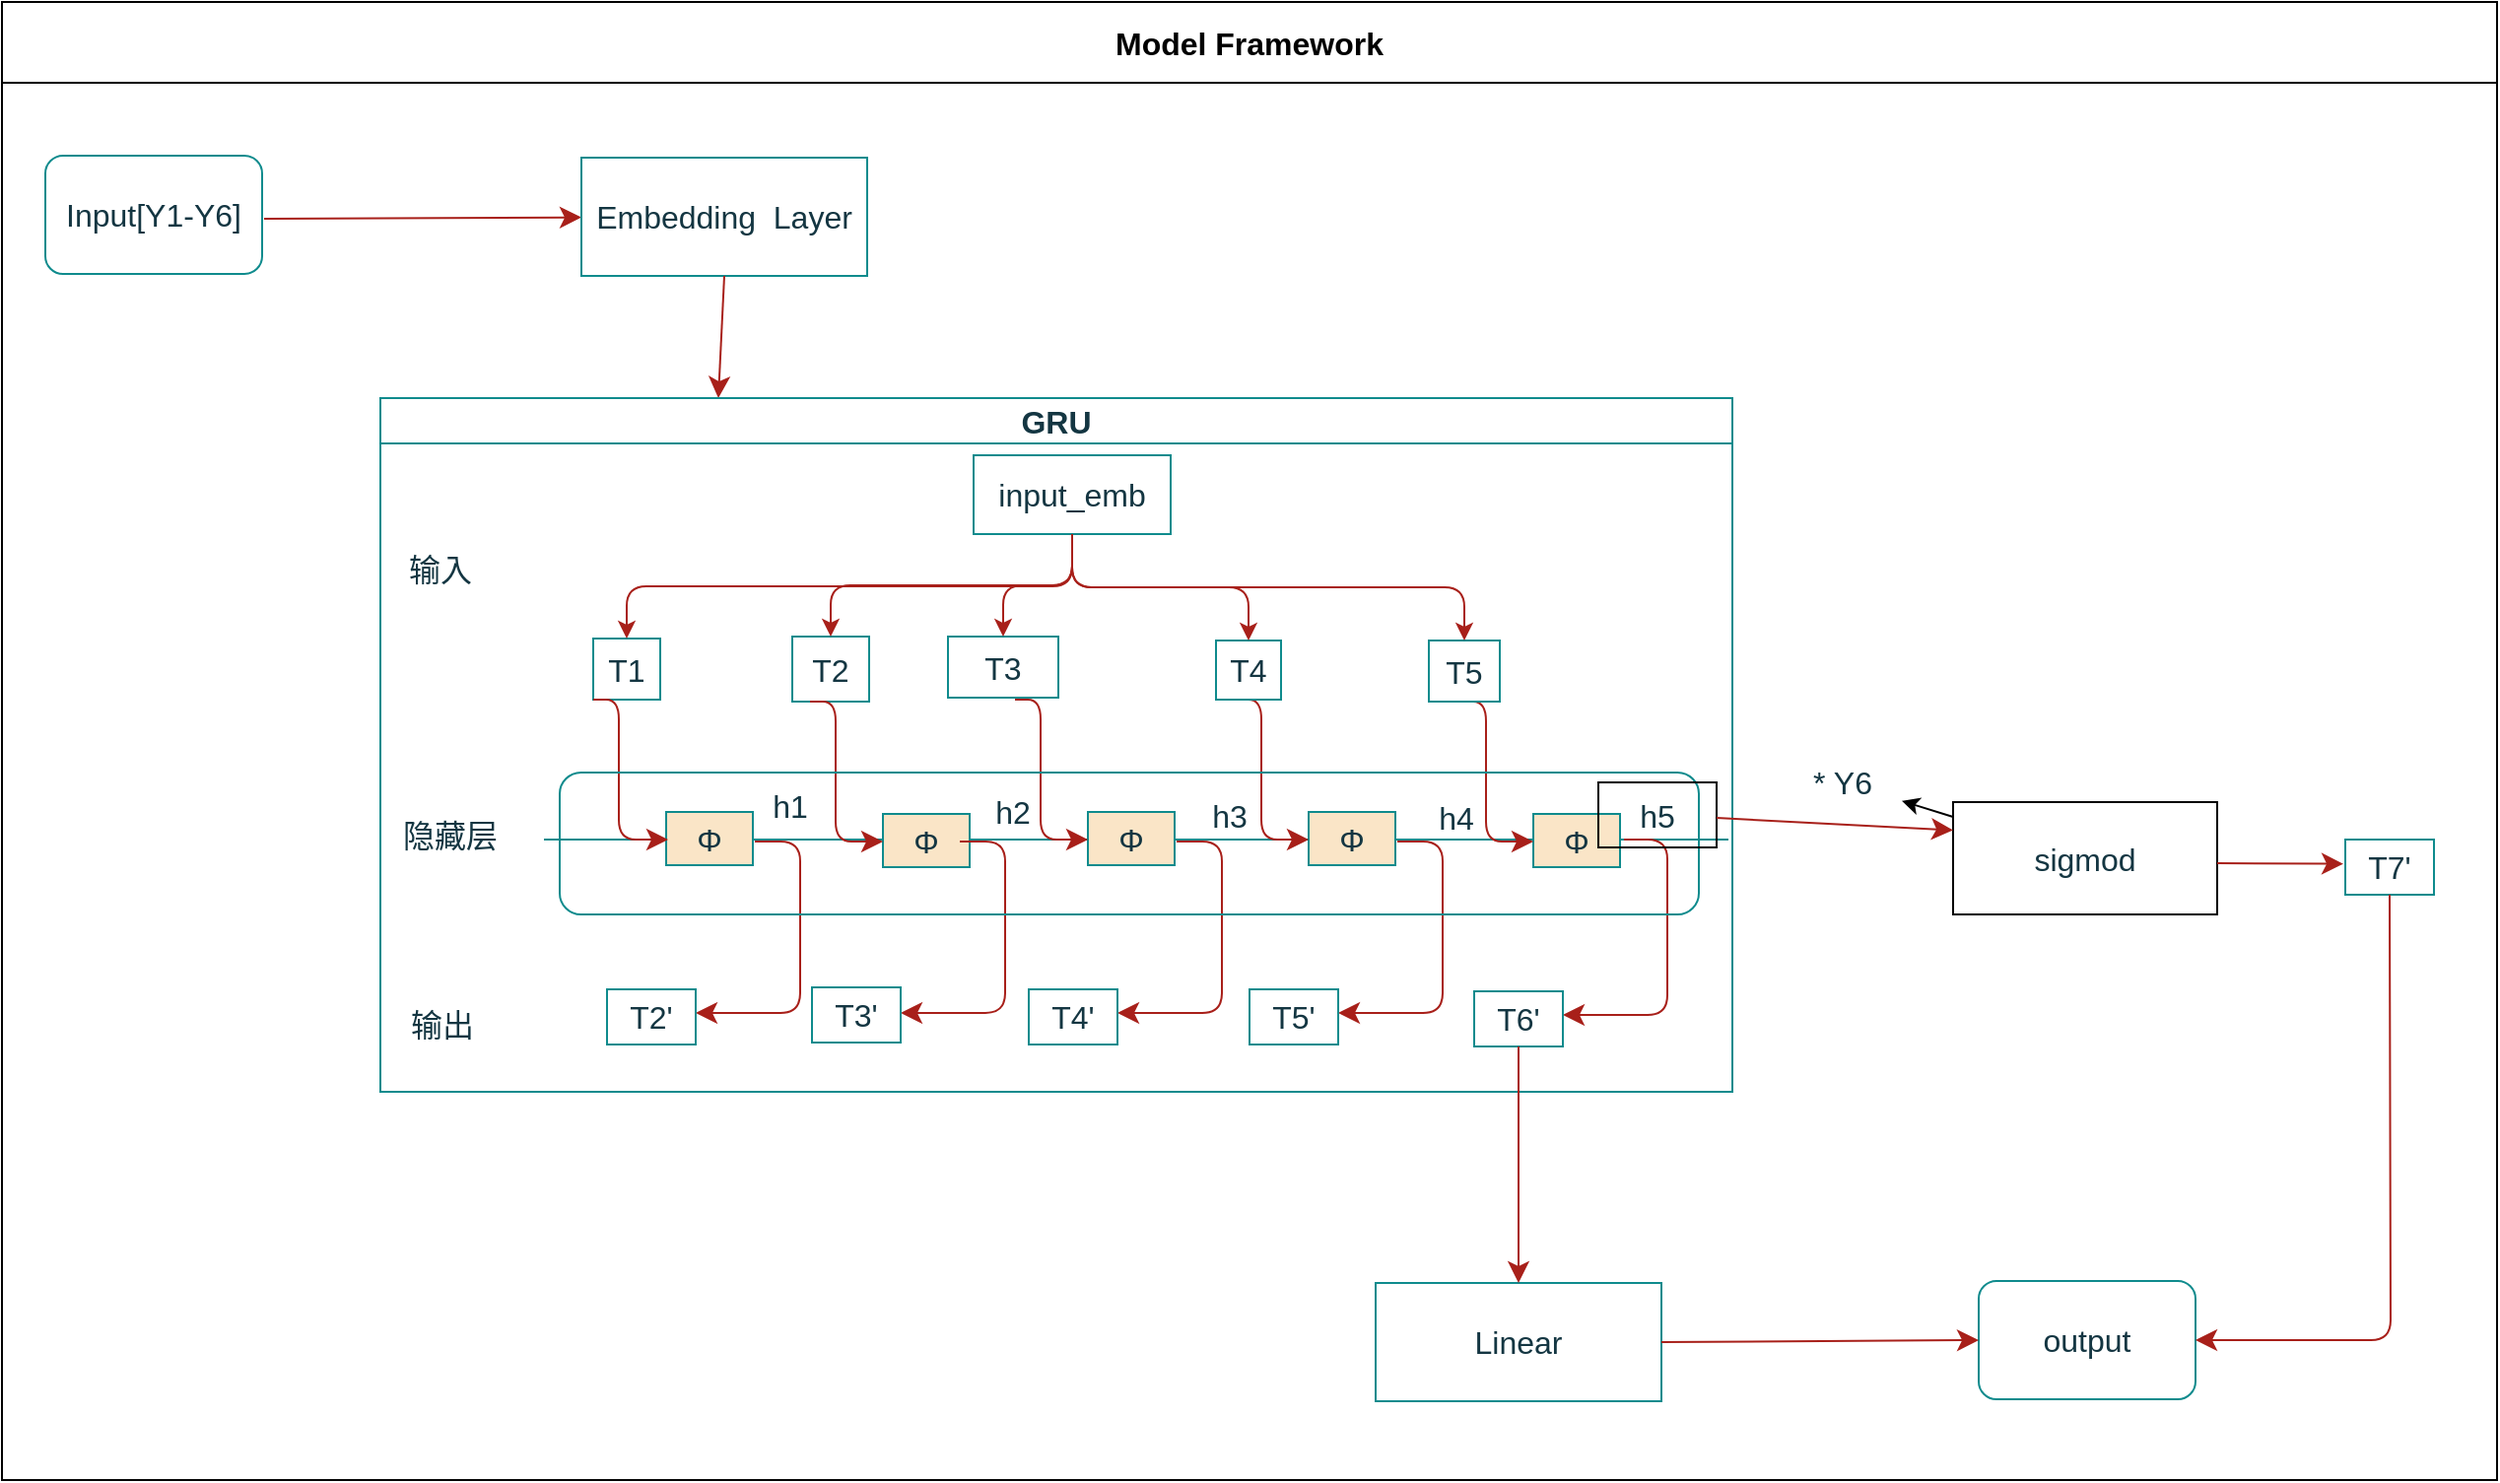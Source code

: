 <mxfile>
    <diagram name="第 1 页" id="fYMX9lc3rx7jabxPaHFg">
        <mxGraphModel dx="2081" dy="1211" grid="0" gridSize="10" guides="0" tooltips="1" connect="1" arrows="1" fold="1" page="0" pageScale="1" pageWidth="827" pageHeight="1169" background="#ffffff" math="0" shadow="0">
            <root>
                <mxCell id="0"/>
                <mxCell id="1" parent="0"/>
                <mxCell id="8wVM-hkC_UWg__VbqsbD-15" value="Input[Y1-Y6]" style="rounded=1;whiteSpace=wrap;html=1;labelBackgroundColor=none;fontFamily=Helvetica;fontSize=16;fontColor=#143642;fillColor=none;strokeColor=#0F8B8D;" parent="1" vertex="1">
                    <mxGeometry x="-217" y="-161" width="110" height="60" as="geometry"/>
                </mxCell>
                <mxCell id="8wVM-hkC_UWg__VbqsbD-16" value="" style="endArrow=classic;html=1;rounded=0;fontFamily=Helvetica;fontSize=16;fontColor=default;startSize=8;endSize=8;curved=1;labelBackgroundColor=none;strokeColor=#A8201A;" parent="1" target="8wVM-hkC_UWg__VbqsbD-26" edge="1">
                    <mxGeometry relative="1" as="geometry">
                        <mxPoint x="-106" y="-129" as="sourcePoint"/>
                        <mxPoint x="-4" y="-129" as="targetPoint"/>
                    </mxGeometry>
                </mxCell>
                <mxCell id="8wVM-hkC_UWg__VbqsbD-26" value="Embedding&amp;nbsp; Layer" style="rounded=0;whiteSpace=wrap;html=1;labelBackgroundColor=none;fontFamily=Helvetica;fontSize=16;fontColor=#143642;fillColor=none;strokeColor=#0F8B8D;" parent="1" vertex="1">
                    <mxGeometry x="55" y="-160" width="145" height="60" as="geometry"/>
                </mxCell>
                <mxCell id="8wVM-hkC_UWg__VbqsbD-32" value="" style="edgeStyle=none;curved=1;rounded=0;orthogonalLoop=1;jettySize=auto;html=1;fontFamily=Helvetica;fontSize=16;fontColor=default;startSize=8;endSize=8;labelBackgroundColor=none;strokeColor=#A8201A;exitX=0.5;exitY=1;exitDx=0;exitDy=0;entryX=0.25;entryY=0;entryDx=0;entryDy=0;" parent="1" source="8wVM-hkC_UWg__VbqsbD-26" edge="1" target="8wVM-hkC_UWg__VbqsbD-34">
                    <mxGeometry relative="1" as="geometry">
                        <mxPoint x="127" y="-38" as="targetPoint"/>
                        <mxPoint x="359.035" y="-102" as="sourcePoint"/>
                        <Array as="points"/>
                    </mxGeometry>
                </mxCell>
                <mxCell id="8wVM-hkC_UWg__VbqsbD-34" value="GRU" style="swimlane;whiteSpace=wrap;html=1;labelBackgroundColor=none;fontFamily=Helvetica;fontSize=16;fontColor=#143642;fillColor=none;strokeColor=#0F8B8D;" parent="1" vertex="1">
                    <mxGeometry x="-47" y="-38" width="686" height="352" as="geometry"/>
                </mxCell>
                <mxCell id="8wVM-hkC_UWg__VbqsbD-37" value="隐藏层" style="text;html=1;align=center;verticalAlign=middle;resizable=0;points=[];autosize=1;strokeColor=none;fillColor=none;fontSize=16;fontFamily=Helvetica;fontColor=#143642;labelBackgroundColor=none;" parent="8wVM-hkC_UWg__VbqsbD-34" vertex="1">
                    <mxGeometry x="2" y="206" width="66" height="31" as="geometry"/>
                </mxCell>
                <mxCell id="8wVM-hkC_UWg__VbqsbD-38" value="输出" style="text;html=1;align=center;verticalAlign=middle;resizable=0;points=[];autosize=1;strokeColor=none;fillColor=none;fontSize=16;fontFamily=Helvetica;fontColor=#143642;labelBackgroundColor=none;" parent="8wVM-hkC_UWg__VbqsbD-34" vertex="1">
                    <mxGeometry x="6" y="302" width="50" height="31" as="geometry"/>
                </mxCell>
                <mxCell id="8wVM-hkC_UWg__VbqsbD-36" value="输入" style="text;html=1;align=center;verticalAlign=middle;resizable=0;points=[];autosize=1;strokeColor=none;fillColor=none;fontSize=16;fontFamily=Helvetica;fontColor=#143642;labelBackgroundColor=none;" parent="8wVM-hkC_UWg__VbqsbD-34" vertex="1">
                    <mxGeometry x="5" y="71" width="50" height="31" as="geometry"/>
                </mxCell>
                <mxCell id="8wVM-hkC_UWg__VbqsbD-56" value="" style="swimlane;startSize=0;horizontal=1;childLayout=treeLayout;horizontalTree=0;resizable=0;containerType=tree;fontSize=12;labelBackgroundColor=none;fontFamily=Helvetica;fontColor=#143642;fillColor=none;html=1;labelBorderColor=#FFFFFF;strokeColor=none;" parent="8wVM-hkC_UWg__VbqsbD-34" vertex="1">
                    <mxGeometry x="189" y="11" width="175" height="163" as="geometry"/>
                </mxCell>
                <mxCell id="8wVM-hkC_UWg__VbqsbD-60" value="T2" style="whiteSpace=wrap;html=1;labelBackgroundColor=none;fontFamily=Helvetica;fontSize=16;fontColor=#143642;fillColor=none;strokeColor=#0F8B8D;" parent="8wVM-hkC_UWg__VbqsbD-56" vertex="1">
                    <mxGeometry x="20" y="110" width="39" height="33" as="geometry"/>
                </mxCell>
                <mxCell id="8wVM-hkC_UWg__VbqsbD-65" value="T3" style="whiteSpace=wrap;html=1;labelBackgroundColor=none;fontFamily=Helvetica;fontSize=16;fontColor=#143642;fillColor=none;strokeColor=#0F8B8D;" parent="8wVM-hkC_UWg__VbqsbD-56" vertex="1">
                    <mxGeometry x="99" y="110" width="56" height="31" as="geometry"/>
                </mxCell>
                <mxCell id="8wVM-hkC_UWg__VbqsbD-85" value="" style="line;strokeWidth=1;rotatable=0;dashed=0;labelPosition=right;align=left;verticalAlign=middle;spacingTop=0;spacingLeft=6;points=[];portConstraint=eastwest;labelBackgroundColor=none;fontFamily=Helvetica;fontSize=16;fontColor=#143642;fillColor=none;html=1;strokeColor=#0F8B8D;" parent="8wVM-hkC_UWg__VbqsbD-34" vertex="1">
                    <mxGeometry x="83" y="219" width="601" height="10" as="geometry"/>
                </mxCell>
                <mxCell id="8wVM-hkC_UWg__VbqsbD-82" value="Φ" style="rounded=0;whiteSpace=wrap;html=1;labelBackgroundColor=none;fontFamily=Helvetica;fontSize=16;fillColor=#FAE5C7;strokeColor=#0F8B8D;fontColor=#143642;" parent="8wVM-hkC_UWg__VbqsbD-34" vertex="1">
                    <mxGeometry x="145" y="210" width="44" height="27" as="geometry"/>
                </mxCell>
                <mxCell id="8wVM-hkC_UWg__VbqsbD-58" value="T1" style="whiteSpace=wrap;html=1;labelBackgroundColor=none;fontFamily=Helvetica;fontSize=16;fontColor=#143642;fillColor=none;strokeColor=#0F8B8D;" parent="8wVM-hkC_UWg__VbqsbD-34" vertex="1">
                    <mxGeometry x="108" y="122" width="34" height="31" as="geometry"/>
                </mxCell>
                <mxCell id="8wVM-hkC_UWg__VbqsbD-71" style="edgeStyle=none;curved=1;rounded=0;orthogonalLoop=1;jettySize=auto;html=1;exitX=1;exitY=1;exitDx=0;exitDy=0;fontFamily=Helvetica;fontSize=16;fontColor=default;startSize=8;endSize=8;labelBackgroundColor=none;strokeColor=#A8201A;" parent="8wVM-hkC_UWg__VbqsbD-34" source="8wVM-hkC_UWg__VbqsbD-58" target="8wVM-hkC_UWg__VbqsbD-58" edge="1">
                    <mxGeometry relative="1" as="geometry"/>
                </mxCell>
                <mxCell id="8wVM-hkC_UWg__VbqsbD-59" value="" style="edgeStyle=elbowEdgeStyle;elbow=vertical;html=1;rounded=1;curved=0;sourcePerimeterSpacing=0;targetPerimeterSpacing=0;startSize=6;endSize=6;fontFamily=Helvetica;fontSize=16;fontColor=default;labelBackgroundColor=none;strokeColor=#A8201A;" parent="8wVM-hkC_UWg__VbqsbD-34" source="8wVM-hkC_UWg__VbqsbD-57" target="8wVM-hkC_UWg__VbqsbD-58" edge="1">
                    <mxGeometry relative="1" as="geometry"/>
                </mxCell>
                <mxCell id="8wVM-hkC_UWg__VbqsbD-92" value="" style="edgeStyle=elbowEdgeStyle;elbow=horizontal;endArrow=classic;html=1;rounded=1;endSize=8;startSize=8;fontFamily=Helvetica;fontSize=16;fontColor=default;exitX=0;exitY=1;exitDx=0;exitDy=0;labelBackgroundColor=none;strokeColor=#A8201A;" parent="8wVM-hkC_UWg__VbqsbD-34" source="8wVM-hkC_UWg__VbqsbD-58" edge="1">
                    <mxGeometry width="50" height="50" relative="1" as="geometry">
                        <mxPoint x="105" y="164" as="sourcePoint"/>
                        <mxPoint x="146" y="224" as="targetPoint"/>
                        <Array as="points">
                            <mxPoint x="121" y="184"/>
                        </Array>
                    </mxGeometry>
                </mxCell>
                <mxCell id="8wVM-hkC_UWg__VbqsbD-95" value="" style="edgeStyle=elbowEdgeStyle;elbow=horizontal;endArrow=classic;html=1;rounded=1;endSize=8;startSize=8;fontFamily=Helvetica;fontSize=16;fontColor=default;labelBackgroundColor=none;strokeColor=#A8201A;" parent="8wVM-hkC_UWg__VbqsbD-34" edge="1">
                    <mxGeometry width="50" height="50" relative="1" as="geometry">
                        <mxPoint x="190" y="225" as="sourcePoint"/>
                        <mxPoint x="160" y="312" as="targetPoint"/>
                        <Array as="points">
                            <mxPoint x="213" y="272"/>
                        </Array>
                    </mxGeometry>
                </mxCell>
                <mxCell id="8wVM-hkC_UWg__VbqsbD-96" value="T2'" style="rounded=0;whiteSpace=wrap;html=1;labelBackgroundColor=none;fontFamily=Helvetica;fontSize=16;fontColor=#143642;fillColor=none;strokeColor=#0F8B8D;" parent="8wVM-hkC_UWg__VbqsbD-34" vertex="1">
                    <mxGeometry x="115" y="300" width="45" height="28" as="geometry"/>
                </mxCell>
                <mxCell id="8wVM-hkC_UWg__VbqsbD-102" value="Φ" style="rounded=0;whiteSpace=wrap;html=1;labelBackgroundColor=none;fontFamily=Helvetica;fontSize=16;fillColor=#FAE5C7;strokeColor=#0F8B8D;fontColor=#143642;" parent="8wVM-hkC_UWg__VbqsbD-34" vertex="1">
                    <mxGeometry x="255" y="211" width="44" height="27" as="geometry"/>
                </mxCell>
                <mxCell id="8wVM-hkC_UWg__VbqsbD-103" style="edgeStyle=none;curved=1;rounded=0;orthogonalLoop=1;jettySize=auto;html=1;exitX=1;exitY=1;exitDx=0;exitDy=0;fontFamily=Helvetica;fontSize=16;fontColor=default;startSize=8;endSize=8;labelBackgroundColor=none;strokeColor=#A8201A;" parent="8wVM-hkC_UWg__VbqsbD-34" edge="1">
                    <mxGeometry relative="1" as="geometry">
                        <mxPoint x="252" y="154" as="sourcePoint"/>
                        <mxPoint x="252" y="154" as="targetPoint"/>
                    </mxGeometry>
                </mxCell>
                <mxCell id="8wVM-hkC_UWg__VbqsbD-104" value="" style="edgeStyle=elbowEdgeStyle;elbow=horizontal;endArrow=classic;html=1;rounded=1;endSize=8;startSize=8;fontFamily=Helvetica;fontSize=16;fontColor=default;exitX=0;exitY=1;exitDx=0;exitDy=0;entryX=0.123;entryY=0.48;entryDx=0;entryDy=0;entryPerimeter=0;labelBackgroundColor=none;strokeColor=#A8201A;" parent="8wVM-hkC_UWg__VbqsbD-34" edge="1">
                    <mxGeometry width="50" height="50" relative="1" as="geometry">
                        <mxPoint x="218" y="154" as="sourcePoint"/>
                        <mxPoint x="255" y="225" as="targetPoint"/>
                        <Array as="points">
                            <mxPoint x="231" y="185"/>
                        </Array>
                    </mxGeometry>
                </mxCell>
                <mxCell id="8wVM-hkC_UWg__VbqsbD-105" value="" style="edgeStyle=elbowEdgeStyle;elbow=horizontal;endArrow=classic;html=1;rounded=1;endSize=8;startSize=8;fontFamily=Helvetica;fontSize=16;fontColor=default;labelBackgroundColor=none;strokeColor=#A8201A;" parent="8wVM-hkC_UWg__VbqsbD-34" edge="1">
                    <mxGeometry width="50" height="50" relative="1" as="geometry">
                        <mxPoint x="294" y="225" as="sourcePoint"/>
                        <mxPoint x="264" y="312" as="targetPoint"/>
                        <Array as="points">
                            <mxPoint x="317" y="272"/>
                        </Array>
                    </mxGeometry>
                </mxCell>
                <mxCell id="8wVM-hkC_UWg__VbqsbD-106" value="T3'" style="rounded=0;whiteSpace=wrap;html=1;labelBackgroundColor=none;fontFamily=Helvetica;fontSize=16;fontColor=#143642;fillColor=none;strokeColor=#0F8B8D;" parent="8wVM-hkC_UWg__VbqsbD-34" vertex="1">
                    <mxGeometry x="219" y="299" width="45" height="28" as="geometry"/>
                </mxCell>
                <mxCell id="8wVM-hkC_UWg__VbqsbD-110" value="Φ" style="rounded=0;whiteSpace=wrap;html=1;labelBackgroundColor=none;fontFamily=Helvetica;fontSize=16;fillColor=#FAE5C7;strokeColor=#0F8B8D;fontColor=#143642;" parent="8wVM-hkC_UWg__VbqsbD-34" vertex="1">
                    <mxGeometry x="359" y="210" width="44" height="27" as="geometry"/>
                </mxCell>
                <mxCell id="8wVM-hkC_UWg__VbqsbD-111" style="edgeStyle=none;curved=1;rounded=0;orthogonalLoop=1;jettySize=auto;html=1;exitX=1;exitY=1;exitDx=0;exitDy=0;fontFamily=Helvetica;fontSize=16;fontColor=default;startSize=8;endSize=8;labelBackgroundColor=none;strokeColor=#A8201A;" parent="8wVM-hkC_UWg__VbqsbD-34" edge="1">
                    <mxGeometry relative="1" as="geometry">
                        <mxPoint x="356" y="153" as="sourcePoint"/>
                        <mxPoint x="356" y="153" as="targetPoint"/>
                    </mxGeometry>
                </mxCell>
                <mxCell id="8wVM-hkC_UWg__VbqsbD-112" value="" style="edgeStyle=elbowEdgeStyle;elbow=horizontal;endArrow=classic;html=1;rounded=1;endSize=8;startSize=8;fontFamily=Helvetica;fontSize=16;fontColor=default;exitX=0;exitY=1;exitDx=0;exitDy=0;entryX=0.123;entryY=0.48;entryDx=0;entryDy=0;entryPerimeter=0;labelBackgroundColor=none;strokeColor=#A8201A;" parent="8wVM-hkC_UWg__VbqsbD-34" edge="1">
                    <mxGeometry width="50" height="50" relative="1" as="geometry">
                        <mxPoint x="322" y="153" as="sourcePoint"/>
                        <mxPoint x="359" y="224" as="targetPoint"/>
                        <Array as="points">
                            <mxPoint x="335" y="184"/>
                        </Array>
                    </mxGeometry>
                </mxCell>
                <mxCell id="8wVM-hkC_UWg__VbqsbD-113" value="" style="edgeStyle=elbowEdgeStyle;elbow=horizontal;endArrow=classic;html=1;rounded=1;endSize=8;startSize=8;fontFamily=Helvetica;fontSize=16;fontColor=default;labelBackgroundColor=none;strokeColor=#A8201A;" parent="8wVM-hkC_UWg__VbqsbD-34" edge="1">
                    <mxGeometry width="50" height="50" relative="1" as="geometry">
                        <mxPoint x="404" y="225" as="sourcePoint"/>
                        <mxPoint x="374" y="312" as="targetPoint"/>
                        <Array as="points">
                            <mxPoint x="427" y="272"/>
                        </Array>
                    </mxGeometry>
                </mxCell>
                <mxCell id="8wVM-hkC_UWg__VbqsbD-114" value="T4'" style="rounded=0;whiteSpace=wrap;html=1;labelBackgroundColor=none;fontFamily=Helvetica;fontSize=16;fontColor=#143642;fillColor=none;strokeColor=#0F8B8D;" parent="8wVM-hkC_UWg__VbqsbD-34" vertex="1">
                    <mxGeometry x="329" y="300" width="45" height="28" as="geometry"/>
                </mxCell>
                <mxCell id="8wVM-hkC_UWg__VbqsbD-125" value="Φ" style="rounded=0;whiteSpace=wrap;html=1;labelBackgroundColor=none;fontFamily=Helvetica;fontSize=16;fillColor=#FAE5C7;strokeColor=#0F8B8D;fontColor=#143642;" parent="8wVM-hkC_UWg__VbqsbD-34" vertex="1">
                    <mxGeometry x="471" y="210" width="44" height="27" as="geometry"/>
                </mxCell>
                <mxCell id="8wVM-hkC_UWg__VbqsbD-126" style="edgeStyle=none;curved=1;rounded=0;orthogonalLoop=1;jettySize=auto;html=1;exitX=1;exitY=1;exitDx=0;exitDy=0;fontFamily=Helvetica;fontSize=16;fontColor=default;startSize=8;endSize=8;labelBackgroundColor=none;strokeColor=#A8201A;" parent="8wVM-hkC_UWg__VbqsbD-34" edge="1">
                    <mxGeometry relative="1" as="geometry">
                        <mxPoint x="468" y="153" as="sourcePoint"/>
                        <mxPoint x="468" y="153" as="targetPoint"/>
                    </mxGeometry>
                </mxCell>
                <mxCell id="8wVM-hkC_UWg__VbqsbD-127" value="" style="edgeStyle=elbowEdgeStyle;elbow=horizontal;endArrow=classic;html=1;rounded=1;endSize=8;startSize=8;fontFamily=Helvetica;fontSize=16;fontColor=default;exitX=0;exitY=1;exitDx=0;exitDy=0;entryX=0.123;entryY=0.48;entryDx=0;entryDy=0;entryPerimeter=0;labelBackgroundColor=none;strokeColor=#A8201A;" parent="8wVM-hkC_UWg__VbqsbD-34" edge="1">
                    <mxGeometry width="50" height="50" relative="1" as="geometry">
                        <mxPoint x="434" y="153" as="sourcePoint"/>
                        <mxPoint x="471" y="224" as="targetPoint"/>
                        <Array as="points">
                            <mxPoint x="447" y="184"/>
                        </Array>
                    </mxGeometry>
                </mxCell>
                <mxCell id="8wVM-hkC_UWg__VbqsbD-128" value="" style="edgeStyle=elbowEdgeStyle;elbow=horizontal;endArrow=classic;html=1;rounded=1;endSize=8;startSize=8;fontFamily=Helvetica;fontSize=16;fontColor=default;labelBackgroundColor=none;strokeColor=#A8201A;" parent="8wVM-hkC_UWg__VbqsbD-34" edge="1">
                    <mxGeometry width="50" height="50" relative="1" as="geometry">
                        <mxPoint x="516" y="225" as="sourcePoint"/>
                        <mxPoint x="486" y="312" as="targetPoint"/>
                        <Array as="points">
                            <mxPoint x="539" y="272"/>
                        </Array>
                    </mxGeometry>
                </mxCell>
                <mxCell id="8wVM-hkC_UWg__VbqsbD-129" value="T5'" style="rounded=0;whiteSpace=wrap;html=1;labelBackgroundColor=none;fontFamily=Helvetica;fontSize=16;fontColor=#143642;fillColor=none;strokeColor=#0F8B8D;" parent="8wVM-hkC_UWg__VbqsbD-34" vertex="1">
                    <mxGeometry x="441" y="300" width="45" height="28" as="geometry"/>
                </mxCell>
                <mxCell id="8wVM-hkC_UWg__VbqsbD-130" value="Φ" style="rounded=0;whiteSpace=wrap;html=1;labelBackgroundColor=none;fontFamily=Helvetica;fontSize=16;fillColor=#FAE5C7;strokeColor=#0F8B8D;fontColor=#143642;" parent="8wVM-hkC_UWg__VbqsbD-34" vertex="1">
                    <mxGeometry x="585" y="211" width="44" height="27" as="geometry"/>
                </mxCell>
                <mxCell id="8wVM-hkC_UWg__VbqsbD-131" style="edgeStyle=none;curved=1;rounded=0;orthogonalLoop=1;jettySize=auto;html=1;exitX=1;exitY=1;exitDx=0;exitDy=0;fontFamily=Helvetica;fontSize=16;fontColor=default;startSize=8;endSize=8;labelBackgroundColor=none;strokeColor=#A8201A;" parent="8wVM-hkC_UWg__VbqsbD-34" edge="1">
                    <mxGeometry relative="1" as="geometry">
                        <mxPoint x="582" y="154" as="sourcePoint"/>
                        <mxPoint x="582" y="154" as="targetPoint"/>
                    </mxGeometry>
                </mxCell>
                <mxCell id="8wVM-hkC_UWg__VbqsbD-132" value="" style="edgeStyle=elbowEdgeStyle;elbow=horizontal;endArrow=classic;html=1;rounded=1;endSize=8;startSize=8;fontFamily=Helvetica;fontSize=16;fontColor=default;exitX=0;exitY=1;exitDx=0;exitDy=0;entryX=0.123;entryY=0.48;entryDx=0;entryDy=0;entryPerimeter=0;labelBackgroundColor=none;strokeColor=#A8201A;" parent="8wVM-hkC_UWg__VbqsbD-34" edge="1">
                    <mxGeometry width="50" height="50" relative="1" as="geometry">
                        <mxPoint x="548" y="154" as="sourcePoint"/>
                        <mxPoint x="585" y="225" as="targetPoint"/>
                        <Array as="points">
                            <mxPoint x="561" y="185"/>
                        </Array>
                    </mxGeometry>
                </mxCell>
                <mxCell id="8wVM-hkC_UWg__VbqsbD-133" value="" style="edgeStyle=elbowEdgeStyle;elbow=horizontal;endArrow=classic;html=1;rounded=1;endSize=8;startSize=8;fontFamily=Helvetica;fontSize=16;fontColor=default;labelBackgroundColor=none;strokeColor=#A8201A;" parent="8wVM-hkC_UWg__VbqsbD-34" edge="1">
                    <mxGeometry width="50" height="50" relative="1" as="geometry">
                        <mxPoint x="631" y="224" as="sourcePoint"/>
                        <mxPoint x="600" y="313" as="targetPoint"/>
                        <Array as="points">
                            <mxPoint x="653" y="273"/>
                        </Array>
                    </mxGeometry>
                </mxCell>
                <mxCell id="8wVM-hkC_UWg__VbqsbD-134" value="T6'" style="rounded=0;whiteSpace=wrap;html=1;labelBackgroundColor=none;fontFamily=Helvetica;fontSize=16;fontColor=#143642;fillColor=none;strokeColor=#0F8B8D;" parent="8wVM-hkC_UWg__VbqsbD-34" vertex="1">
                    <mxGeometry x="555" y="301" width="45" height="28" as="geometry"/>
                </mxCell>
                <mxCell id="8wVM-hkC_UWg__VbqsbD-70" value="T5" style="whiteSpace=wrap;html=1;labelBackgroundColor=none;fontFamily=Helvetica;fontSize=16;fontColor=#143642;fillColor=none;strokeColor=#0F8B8D;" parent="8wVM-hkC_UWg__VbqsbD-34" vertex="1">
                    <mxGeometry x="532" y="123" width="36" height="31" as="geometry"/>
                </mxCell>
                <mxCell id="8wVM-hkC_UWg__VbqsbD-69" value="" style="edgeStyle=elbowEdgeStyle;elbow=vertical;html=1;rounded=1;curved=0;sourcePerimeterSpacing=0;targetPerimeterSpacing=0;startSize=6;endSize=6;fontFamily=Helvetica;fontSize=16;fontColor=default;labelBackgroundColor=none;strokeColor=#A8201A;" parent="8wVM-hkC_UWg__VbqsbD-34" source="8wVM-hkC_UWg__VbqsbD-57" target="8wVM-hkC_UWg__VbqsbD-70" edge="1">
                    <mxGeometry relative="1" as="geometry">
                        <mxPoint x="-126" y="42" as="sourcePoint"/>
                    </mxGeometry>
                </mxCell>
                <mxCell id="8wVM-hkC_UWg__VbqsbD-67" value="T4" style="whiteSpace=wrap;html=1;labelBackgroundColor=none;fontFamily=Helvetica;fontSize=16;fontColor=#143642;fillColor=none;strokeColor=#0F8B8D;" parent="8wVM-hkC_UWg__VbqsbD-34" vertex="1">
                    <mxGeometry x="424" y="123" width="33" height="30" as="geometry"/>
                </mxCell>
                <mxCell id="8wVM-hkC_UWg__VbqsbD-66" value="" style="edgeStyle=elbowEdgeStyle;elbow=vertical;html=1;rounded=1;curved=0;sourcePerimeterSpacing=0;targetPerimeterSpacing=0;startSize=6;endSize=6;fontFamily=Helvetica;fontSize=16;fontColor=default;labelBackgroundColor=none;strokeColor=#A8201A;" parent="8wVM-hkC_UWg__VbqsbD-34" source="8wVM-hkC_UWg__VbqsbD-57" target="8wVM-hkC_UWg__VbqsbD-67" edge="1">
                    <mxGeometry relative="1" as="geometry">
                        <mxPoint x="-173.5" y="175" as="sourcePoint"/>
                    </mxGeometry>
                </mxCell>
                <mxCell id="8wVM-hkC_UWg__VbqsbD-146" value="" style="rounded=1;whiteSpace=wrap;html=1;labelBackgroundColor=none;fontFamily=Helvetica;fontSize=16;fontColor=#143642;fillColor=none;strokeColor=#0F8B8D;" parent="8wVM-hkC_UWg__VbqsbD-34" vertex="1">
                    <mxGeometry x="91" y="190" width="578" height="72" as="geometry"/>
                </mxCell>
                <mxCell id="8wVM-hkC_UWg__VbqsbD-149" value="h1" style="text;html=1;strokeColor=none;fillColor=none;align=center;verticalAlign=middle;whiteSpace=wrap;rounded=0;fontSize=16;fontFamily=Helvetica;fontColor=#143642;labelBackgroundColor=none;" parent="8wVM-hkC_UWg__VbqsbD-34" vertex="1">
                    <mxGeometry x="178" y="192" width="60" height="30" as="geometry"/>
                </mxCell>
                <mxCell id="8wVM-hkC_UWg__VbqsbD-155" value="h2" style="text;html=1;strokeColor=none;fillColor=none;align=center;verticalAlign=middle;whiteSpace=wrap;rounded=0;fontSize=16;fontFamily=Helvetica;fontColor=#143642;labelBackgroundColor=none;" parent="8wVM-hkC_UWg__VbqsbD-34" vertex="1">
                    <mxGeometry x="291" y="195" width="60" height="30" as="geometry"/>
                </mxCell>
                <mxCell id="8wVM-hkC_UWg__VbqsbD-156" value="h3" style="text;html=1;strokeColor=none;fillColor=none;align=center;verticalAlign=middle;whiteSpace=wrap;rounded=0;fontSize=16;fontFamily=Helvetica;fontColor=#143642;labelBackgroundColor=none;" parent="8wVM-hkC_UWg__VbqsbD-34" vertex="1">
                    <mxGeometry x="401" y="195" width="60" height="34" as="geometry"/>
                </mxCell>
                <mxCell id="8wVM-hkC_UWg__VbqsbD-157" value="h4" style="text;html=1;strokeColor=none;fillColor=none;align=center;verticalAlign=middle;whiteSpace=wrap;rounded=0;fontSize=16;fontFamily=Helvetica;fontColor=#143642;labelBackgroundColor=none;" parent="8wVM-hkC_UWg__VbqsbD-34" vertex="1">
                    <mxGeometry x="516" y="198" width="60" height="30" as="geometry"/>
                </mxCell>
                <mxCell id="8wVM-hkC_UWg__VbqsbD-158" value="h5" style="text;html=1;strokeColor=#000000;fillColor=none;align=center;verticalAlign=middle;whiteSpace=wrap;rounded=0;fontSize=16;fontFamily=Helvetica;fontColor=#143642;labelBackgroundColor=none;" parent="8wVM-hkC_UWg__VbqsbD-34" vertex="1">
                    <mxGeometry x="618" y="195" width="60" height="33" as="geometry"/>
                </mxCell>
                <mxCell id="8wVM-hkC_UWg__VbqsbD-57" value="input_emb" style="whiteSpace=wrap;html=1;labelBackgroundColor=none;fontFamily=Helvetica;fontSize=16;fontColor=#143642;fillColor=none;strokeColor=#0F8B8D;" parent="8wVM-hkC_UWg__VbqsbD-34" vertex="1">
                    <mxGeometry x="301" y="29" width="100" height="40" as="geometry"/>
                </mxCell>
                <mxCell id="8wVM-hkC_UWg__VbqsbD-61" value="" style="edgeStyle=elbowEdgeStyle;elbow=vertical;html=1;rounded=1;curved=0;sourcePerimeterSpacing=0;targetPerimeterSpacing=0;startSize=6;endSize=6;fontFamily=Helvetica;fontSize=16;fontColor=default;labelBackgroundColor=none;strokeColor=#A8201A;" parent="8wVM-hkC_UWg__VbqsbD-34" source="8wVM-hkC_UWg__VbqsbD-57" target="8wVM-hkC_UWg__VbqsbD-60" edge="1">
                    <mxGeometry relative="1" as="geometry"/>
                </mxCell>
                <mxCell id="8wVM-hkC_UWg__VbqsbD-64" value="" style="edgeStyle=elbowEdgeStyle;elbow=vertical;html=1;rounded=1;curved=0;sourcePerimeterSpacing=0;targetPerimeterSpacing=0;startSize=6;endSize=6;fontFamily=Helvetica;fontSize=16;fontColor=default;labelBackgroundColor=none;strokeColor=#A8201A;" parent="8wVM-hkC_UWg__VbqsbD-34" source="8wVM-hkC_UWg__VbqsbD-57" target="8wVM-hkC_UWg__VbqsbD-65" edge="1">
                    <mxGeometry relative="1" as="geometry">
                        <mxPoint x="-329.25" y="175" as="sourcePoint"/>
                    </mxGeometry>
                </mxCell>
                <mxCell id="8wVM-hkC_UWg__VbqsbD-172" value="&lt;font color=&quot;#000000&quot;&gt;Model Framework&lt;br&gt;&lt;/font&gt;" style="swimlane;whiteSpace=wrap;html=1;labelBackgroundColor=none;fontFamily=Helvetica;fontSize=16;fontColor=#143642;fillColor=none;startSize=41;rounded=0;glass=0;strokeColor=#000000;" parent="1" vertex="1">
                    <mxGeometry x="-239" y="-239" width="1266" height="750" as="geometry"/>
                </mxCell>
                <mxCell id="10" value="" style="edgeStyle=none;html=1;fontSize=18;fontColor=#0000CC;" parent="8wVM-hkC_UWg__VbqsbD-172" source="4" target="9" edge="1">
                    <mxGeometry relative="1" as="geometry"/>
                </mxCell>
                <mxCell id="4" value="sigmod" style="text;html=1;strokeColor=#000000;fillColor=none;align=center;verticalAlign=middle;whiteSpace=wrap;rounded=0;fontSize=16;fontFamily=Helvetica;fontColor=#143642;labelBackgroundColor=none;" parent="8wVM-hkC_UWg__VbqsbD-172" vertex="1">
                    <mxGeometry x="990" y="406" width="134" height="57" as="geometry"/>
                </mxCell>
                <mxCell id="9" value="* Y6" style="text;html=1;strokeColor=none;fillColor=none;align=center;verticalAlign=middle;whiteSpace=wrap;rounded=0;fontSize=16;fontFamily=Helvetica;fontColor=#143642;labelBackgroundColor=none;" parent="8wVM-hkC_UWg__VbqsbD-172" vertex="1">
                    <mxGeometry x="904" y="381" width="60" height="30" as="geometry"/>
                </mxCell>
                <mxCell id="11" value="" style="edgeStyle=none;curved=1;rounded=0;orthogonalLoop=1;jettySize=auto;html=1;fontFamily=Helvetica;fontSize=16;fontColor=default;startSize=8;endSize=8;labelBackgroundColor=none;strokeColor=#A8201A;" parent="8wVM-hkC_UWg__VbqsbD-172" edge="1">
                    <mxGeometry relative="1" as="geometry">
                        <mxPoint x="1124" y="437.0" as="sourcePoint"/>
                        <mxPoint x="1188" y="437.34" as="targetPoint"/>
                    </mxGeometry>
                </mxCell>
                <mxCell id="13" value="T7'" style="rounded=0;whiteSpace=wrap;html=1;labelBackgroundColor=none;fontFamily=Helvetica;fontSize=16;fontColor=#143642;fillColor=none;strokeColor=#0F8B8D;" parent="8wVM-hkC_UWg__VbqsbD-172" vertex="1">
                    <mxGeometry x="1189" y="425" width="45" height="28" as="geometry"/>
                </mxCell>
                <mxCell id="18" value="output" style="rounded=1;whiteSpace=wrap;html=1;labelBackgroundColor=none;fontFamily=Helvetica;fontSize=16;fontColor=#143642;fillColor=none;strokeColor=#0F8B8D;" parent="8wVM-hkC_UWg__VbqsbD-172" vertex="1">
                    <mxGeometry x="1003" y="649" width="110" height="60" as="geometry"/>
                </mxCell>
                <mxCell id="19" value="" style="edgeStyle=elbowEdgeStyle;elbow=horizontal;endArrow=classic;html=1;rounded=1;endSize=8;startSize=8;fontFamily=Helvetica;fontSize=16;fontColor=default;labelBackgroundColor=none;strokeColor=#A8201A;exitX=0.5;exitY=1;exitDx=0;exitDy=0;entryX=1;entryY=0.5;entryDx=0;entryDy=0;" parent="8wVM-hkC_UWg__VbqsbD-172" source="13" target="18" edge="1">
                    <mxGeometry width="50" height="50" relative="1" as="geometry">
                        <mxPoint x="1186" y="587" as="sourcePoint"/>
                        <mxPoint x="1159" y="678" as="targetPoint"/>
                        <Array as="points">
                            <mxPoint x="1212" y="638"/>
                        </Array>
                    </mxGeometry>
                </mxCell>
                <mxCell id="20" value="Linear" style="rounded=0;whiteSpace=wrap;html=1;labelBackgroundColor=none;fontFamily=Helvetica;fontSize=16;fontColor=#143642;fillColor=none;strokeColor=#0F8B8D;" vertex="1" parent="8wVM-hkC_UWg__VbqsbD-172">
                    <mxGeometry x="697" y="650" width="145" height="60" as="geometry"/>
                </mxCell>
                <mxCell id="23" value="" style="edgeStyle=none;curved=1;rounded=0;orthogonalLoop=1;jettySize=auto;html=1;fontFamily=Helvetica;fontSize=16;fontColor=default;startSize=8;endSize=8;labelBackgroundColor=none;strokeColor=#A8201A;exitX=1;exitY=0.5;exitDx=0;exitDy=0;entryX=0;entryY=0.5;entryDx=0;entryDy=0;" edge="1" parent="8wVM-hkC_UWg__VbqsbD-172" source="20" target="18">
                    <mxGeometry relative="1" as="geometry">
                        <mxPoint x="916" y="780" as="targetPoint"/>
                        <mxPoint x="902" y="680" as="sourcePoint"/>
                        <Array as="points"/>
                    </mxGeometry>
                </mxCell>
                <mxCell id="8wVM-hkC_UWg__VbqsbD-171" value="" style="edgeStyle=none;curved=1;rounded=0;orthogonalLoop=1;jettySize=auto;html=1;fontFamily=Helvetica;fontSize=16;fontColor=default;startSize=8;endSize=8;labelBackgroundColor=none;strokeColor=#A8201A;entryX=0;entryY=0.25;entryDx=0;entryDy=0;" parent="1" source="8wVM-hkC_UWg__VbqsbD-158" edge="1" target="4">
                    <mxGeometry relative="1" as="geometry">
                        <mxPoint x="788" y="176.218" as="sourcePoint"/>
                        <mxPoint x="846" y="174" as="targetPoint"/>
                    </mxGeometry>
                </mxCell>
                <mxCell id="22" value="" style="edgeStyle=none;curved=1;rounded=0;orthogonalLoop=1;jettySize=auto;html=1;fontFamily=Helvetica;fontSize=16;fontColor=default;startSize=8;endSize=8;labelBackgroundColor=none;strokeColor=#A8201A;entryX=0.5;entryY=0;entryDx=0;entryDy=0;exitX=0.5;exitY=1;exitDx=0;exitDy=0;" edge="1" parent="1" source="8wVM-hkC_UWg__VbqsbD-134" target="20">
                    <mxGeometry relative="1" as="geometry">
                        <mxPoint x="679" y="353" as="targetPoint"/>
                        <mxPoint x="685" y="291" as="sourcePoint"/>
                        <Array as="points"/>
                    </mxGeometry>
                </mxCell>
            </root>
        </mxGraphModel>
    </diagram>
</mxfile>
